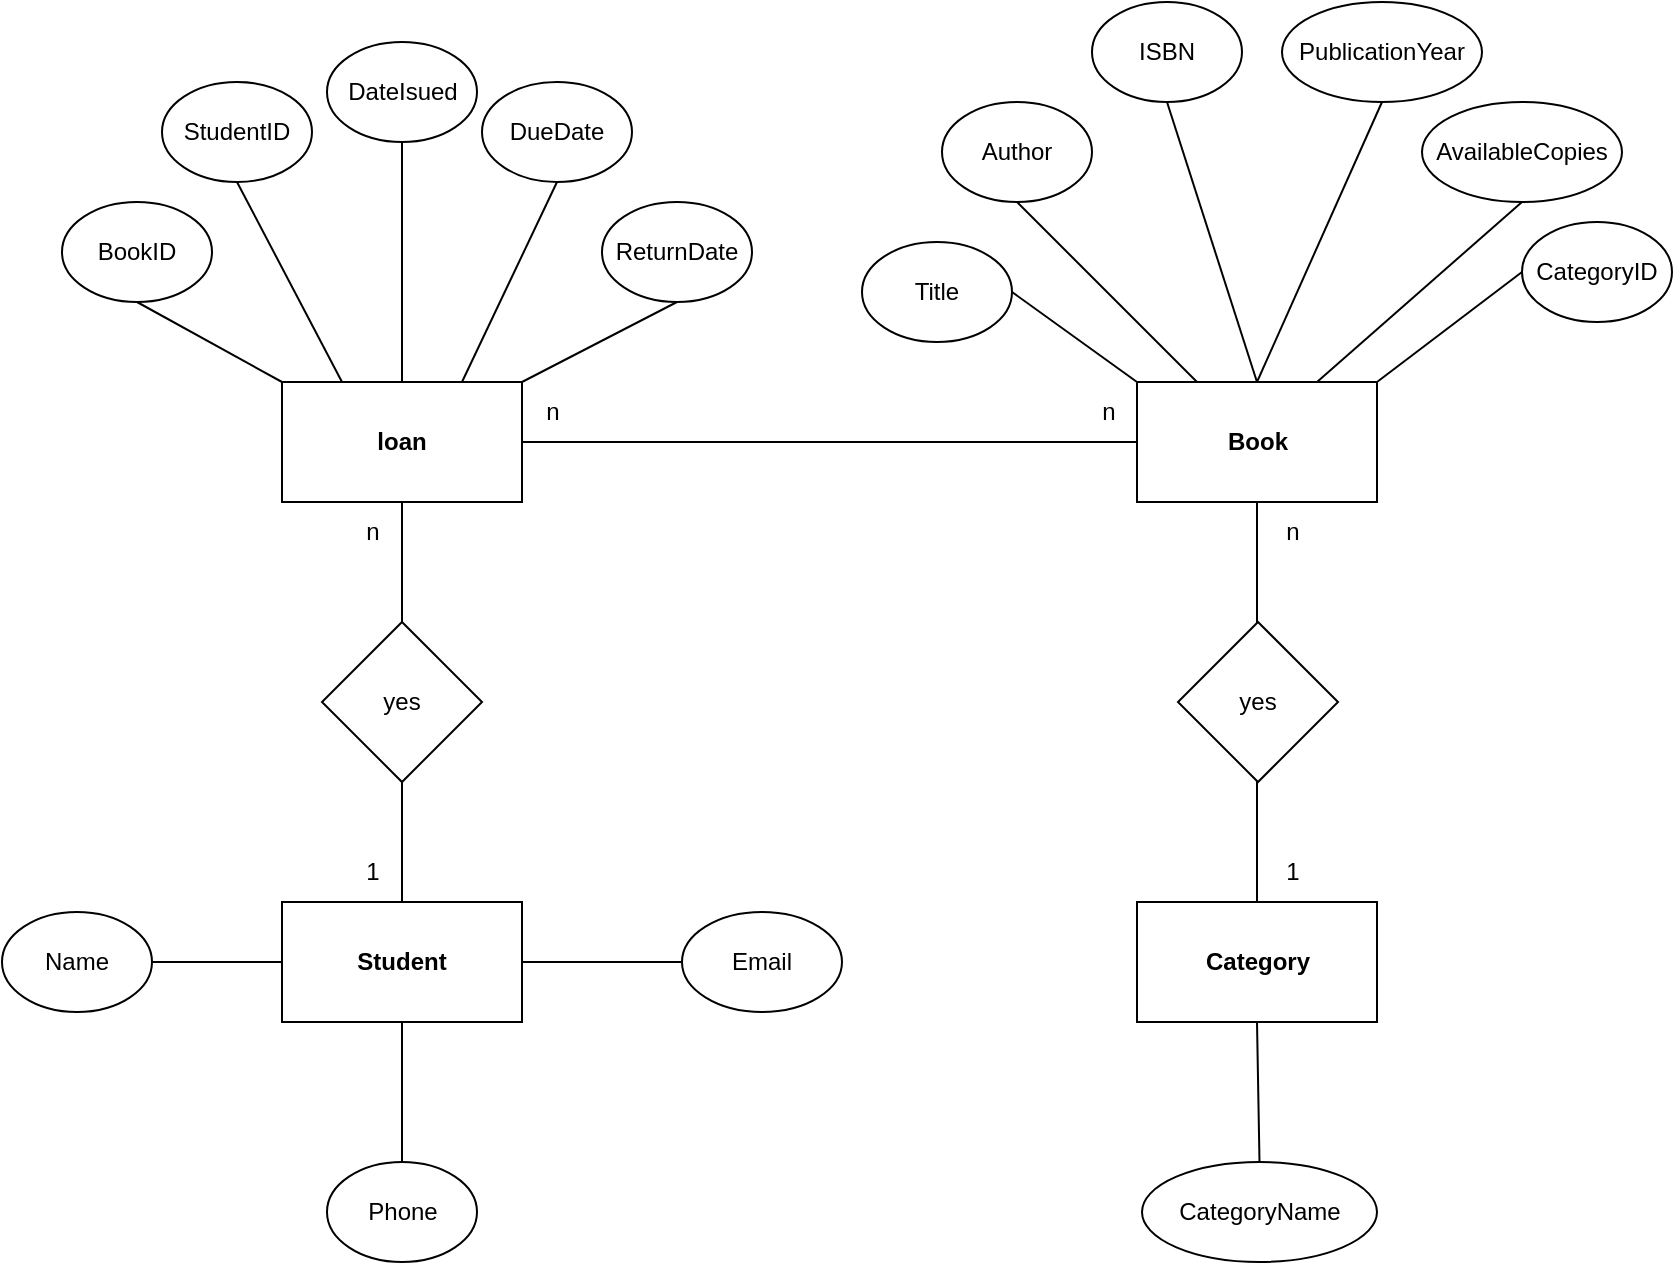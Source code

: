 <mxfile version="24.2.5" type="github">
  <diagram name="Page-1" id="RP1NdXfE6iRAn4koSq_j">
    <mxGraphModel dx="2186" dy="1859" grid="1" gridSize="10" guides="1" tooltips="1" connect="1" arrows="1" fold="1" page="1" pageScale="1" pageWidth="850" pageHeight="1100" math="0" shadow="0">
      <root>
        <mxCell id="0" />
        <mxCell id="1" parent="0" />
        <mxCell id="xlCA40LA6VJGT_oTadwf-1" value="Student" style="rounded=0;whiteSpace=wrap;html=1;fontStyle=1" vertex="1" parent="1">
          <mxGeometry y="380" width="120" height="60" as="geometry" />
        </mxCell>
        <mxCell id="xlCA40LA6VJGT_oTadwf-3" value="loan" style="rounded=0;whiteSpace=wrap;html=1;fontStyle=1" vertex="1" parent="1">
          <mxGeometry y="120" width="120" height="60" as="geometry" />
        </mxCell>
        <mxCell id="xlCA40LA6VJGT_oTadwf-4" value="Category" style="rounded=0;whiteSpace=wrap;html=1;fontStyle=1" vertex="1" parent="1">
          <mxGeometry x="427.5" y="380" width="120" height="60" as="geometry" />
        </mxCell>
        <mxCell id="xlCA40LA6VJGT_oTadwf-5" value="" style="endArrow=none;html=1;rounded=0;exitX=0.5;exitY=0;exitDx=0;exitDy=0;entryX=0.5;entryY=1;entryDx=0;entryDy=0;" edge="1" parent="1" source="xlCA40LA6VJGT_oTadwf-50" target="xlCA40LA6VJGT_oTadwf-3">
          <mxGeometry width="50" height="50" relative="1" as="geometry">
            <mxPoint x="230" y="320" as="sourcePoint" />
            <mxPoint x="280" y="270" as="targetPoint" />
          </mxGeometry>
        </mxCell>
        <mxCell id="xlCA40LA6VJGT_oTadwf-7" value="n" style="text;html=1;align=center;verticalAlign=middle;resizable=0;points=[];autosize=1;strokeColor=none;fillColor=none;" vertex="1" parent="1">
          <mxGeometry x="30" y="180" width="30" height="30" as="geometry" />
        </mxCell>
        <mxCell id="xlCA40LA6VJGT_oTadwf-11" value="n" style="text;html=1;align=center;verticalAlign=middle;resizable=0;points=[];autosize=1;strokeColor=none;fillColor=none;" vertex="1" parent="1">
          <mxGeometry x="120" y="120" width="30" height="30" as="geometry" />
        </mxCell>
        <mxCell id="xlCA40LA6VJGT_oTadwf-12" value="" style="endArrow=none;html=1;rounded=0;exitX=1;exitY=0.5;exitDx=0;exitDy=0;" edge="1" parent="1" source="xlCA40LA6VJGT_oTadwf-3" target="xlCA40LA6VJGT_oTadwf-2">
          <mxGeometry width="50" height="50" relative="1" as="geometry">
            <mxPoint x="400" y="150" as="sourcePoint" />
            <mxPoint x="580" y="150" as="targetPoint" />
          </mxGeometry>
        </mxCell>
        <mxCell id="xlCA40LA6VJGT_oTadwf-2" value="Book" style="rounded=0;whiteSpace=wrap;html=1;fontStyle=1" vertex="1" parent="1">
          <mxGeometry x="427.5" y="120" width="120" height="60" as="geometry" />
        </mxCell>
        <mxCell id="xlCA40LA6VJGT_oTadwf-13" value="" style="endArrow=none;html=1;rounded=0;exitX=0.5;exitY=1;exitDx=0;exitDy=0;entryX=0.5;entryY=0;entryDx=0;entryDy=0;" edge="1" parent="1" source="xlCA40LA6VJGT_oTadwf-2" target="xlCA40LA6VJGT_oTadwf-4">
          <mxGeometry width="50" height="50" relative="1" as="geometry">
            <mxPoint x="510" y="210" as="sourcePoint" />
            <mxPoint x="580" y="320" as="targetPoint" />
            <Array as="points" />
          </mxGeometry>
        </mxCell>
        <mxCell id="xlCA40LA6VJGT_oTadwf-14" value="n" style="text;html=1;align=center;verticalAlign=middle;resizable=0;points=[];autosize=1;strokeColor=none;fillColor=none;" vertex="1" parent="1">
          <mxGeometry x="397.5" y="120" width="30" height="30" as="geometry" />
        </mxCell>
        <mxCell id="xlCA40LA6VJGT_oTadwf-15" value="1" style="text;html=1;align=center;verticalAlign=middle;resizable=0;points=[];autosize=1;strokeColor=none;fillColor=none;" vertex="1" parent="1">
          <mxGeometry x="490" y="350" width="30" height="30" as="geometry" />
        </mxCell>
        <mxCell id="xlCA40LA6VJGT_oTadwf-16" value="n" style="text;html=1;align=center;verticalAlign=middle;resizable=0;points=[];autosize=1;strokeColor=none;fillColor=none;" vertex="1" parent="1">
          <mxGeometry x="490" y="180" width="30" height="30" as="geometry" />
        </mxCell>
        <mxCell id="xlCA40LA6VJGT_oTadwf-17" value="Name" style="ellipse;whiteSpace=wrap;html=1;" vertex="1" parent="1">
          <mxGeometry x="-140" y="385" width="75" height="50" as="geometry" />
        </mxCell>
        <mxCell id="xlCA40LA6VJGT_oTadwf-19" value="Email" style="ellipse;whiteSpace=wrap;html=1;" vertex="1" parent="1">
          <mxGeometry x="200" y="385" width="80" height="50" as="geometry" />
        </mxCell>
        <mxCell id="xlCA40LA6VJGT_oTadwf-20" value="Phone" style="ellipse;whiteSpace=wrap;html=1;" vertex="1" parent="1">
          <mxGeometry x="22.5" y="510" width="75" height="50" as="geometry" />
        </mxCell>
        <mxCell id="xlCA40LA6VJGT_oTadwf-21" value="" style="endArrow=none;html=1;rounded=0;entryX=0.5;entryY=0;entryDx=0;entryDy=0;exitX=0.5;exitY=1;exitDx=0;exitDy=0;" edge="1" parent="1" source="xlCA40LA6VJGT_oTadwf-1" target="xlCA40LA6VJGT_oTadwf-20">
          <mxGeometry width="50" height="50" relative="1" as="geometry">
            <mxPoint x="57.5" y="460" as="sourcePoint" />
            <mxPoint x="337.5" y="610" as="targetPoint" />
          </mxGeometry>
        </mxCell>
        <mxCell id="xlCA40LA6VJGT_oTadwf-22" value="" style="endArrow=none;html=1;rounded=0;exitX=1;exitY=0.5;exitDx=0;exitDy=0;entryX=0;entryY=0.5;entryDx=0;entryDy=0;" edge="1" parent="1" source="xlCA40LA6VJGT_oTadwf-17" target="xlCA40LA6VJGT_oTadwf-1">
          <mxGeometry width="50" height="50" relative="1" as="geometry">
            <mxPoint x="-15" y="70" as="sourcePoint" />
            <mxPoint x="35" y="20" as="targetPoint" />
          </mxGeometry>
        </mxCell>
        <mxCell id="xlCA40LA6VJGT_oTadwf-23" value="" style="endArrow=none;html=1;rounded=0;entryX=0;entryY=0.5;entryDx=0;entryDy=0;exitX=1;exitY=0.5;exitDx=0;exitDy=0;" edge="1" parent="1" source="xlCA40LA6VJGT_oTadwf-1" target="xlCA40LA6VJGT_oTadwf-19">
          <mxGeometry width="50" height="50" relative="1" as="geometry">
            <mxPoint x="110" y="480" as="sourcePoint" />
            <mxPoint x="80" y="90" as="targetPoint" />
            <Array as="points" />
          </mxGeometry>
        </mxCell>
        <mxCell id="xlCA40LA6VJGT_oTadwf-25" value="BookID" style="ellipse;whiteSpace=wrap;html=1;" vertex="1" parent="1">
          <mxGeometry x="-110" y="30" width="75" height="50" as="geometry" />
        </mxCell>
        <mxCell id="xlCA40LA6VJGT_oTadwf-26" value="StudentID" style="ellipse;whiteSpace=wrap;html=1;" vertex="1" parent="1">
          <mxGeometry x="-60" y="-30" width="75" height="50" as="geometry" />
        </mxCell>
        <mxCell id="xlCA40LA6VJGT_oTadwf-27" value="DueDate" style="ellipse;whiteSpace=wrap;html=1;" vertex="1" parent="1">
          <mxGeometry x="100" y="-30" width="75" height="50" as="geometry" />
        </mxCell>
        <mxCell id="xlCA40LA6VJGT_oTadwf-28" value="ReturnDate" style="ellipse;whiteSpace=wrap;html=1;" vertex="1" parent="1">
          <mxGeometry x="160" y="30" width="75" height="50" as="geometry" />
        </mxCell>
        <mxCell id="xlCA40LA6VJGT_oTadwf-29" value="DateIsued" style="ellipse;whiteSpace=wrap;html=1;" vertex="1" parent="1">
          <mxGeometry x="22.5" y="-50" width="75" height="50" as="geometry" />
        </mxCell>
        <mxCell id="xlCA40LA6VJGT_oTadwf-30" value="" style="endArrow=none;html=1;rounded=0;entryX=0.5;entryY=1;entryDx=0;entryDy=0;exitX=0;exitY=0;exitDx=0;exitDy=0;" edge="1" parent="1" source="xlCA40LA6VJGT_oTadwf-3" target="xlCA40LA6VJGT_oTadwf-25">
          <mxGeometry width="50" height="50" relative="1" as="geometry">
            <mxPoint x="200" y="230" as="sourcePoint" />
            <mxPoint x="250" y="180" as="targetPoint" />
          </mxGeometry>
        </mxCell>
        <mxCell id="xlCA40LA6VJGT_oTadwf-31" value="" style="endArrow=none;html=1;rounded=0;entryX=0.5;entryY=1;entryDx=0;entryDy=0;exitX=1;exitY=0;exitDx=0;exitDy=0;" edge="1" parent="1" source="xlCA40LA6VJGT_oTadwf-3" target="xlCA40LA6VJGT_oTadwf-28">
          <mxGeometry width="50" height="50" relative="1" as="geometry">
            <mxPoint x="200" y="230" as="sourcePoint" />
            <mxPoint x="250" y="180" as="targetPoint" />
          </mxGeometry>
        </mxCell>
        <mxCell id="xlCA40LA6VJGT_oTadwf-32" value="" style="endArrow=none;html=1;rounded=0;entryX=0.5;entryY=1;entryDx=0;entryDy=0;exitX=0.25;exitY=0;exitDx=0;exitDy=0;" edge="1" parent="1" source="xlCA40LA6VJGT_oTadwf-3" target="xlCA40LA6VJGT_oTadwf-26">
          <mxGeometry width="50" height="50" relative="1" as="geometry">
            <mxPoint x="200" y="230" as="sourcePoint" />
            <mxPoint x="250" y="180" as="targetPoint" />
          </mxGeometry>
        </mxCell>
        <mxCell id="xlCA40LA6VJGT_oTadwf-33" value="" style="endArrow=none;html=1;rounded=0;entryX=0.5;entryY=1;entryDx=0;entryDy=0;exitX=0.75;exitY=0;exitDx=0;exitDy=0;" edge="1" parent="1" source="xlCA40LA6VJGT_oTadwf-3" target="xlCA40LA6VJGT_oTadwf-27">
          <mxGeometry width="50" height="50" relative="1" as="geometry">
            <mxPoint x="200" y="230" as="sourcePoint" />
            <mxPoint x="250" y="180" as="targetPoint" />
          </mxGeometry>
        </mxCell>
        <mxCell id="xlCA40LA6VJGT_oTadwf-34" value="" style="endArrow=none;html=1;rounded=0;entryX=0.5;entryY=1;entryDx=0;entryDy=0;" edge="1" parent="1" source="xlCA40LA6VJGT_oTadwf-3" target="xlCA40LA6VJGT_oTadwf-29">
          <mxGeometry width="50" height="50" relative="1" as="geometry">
            <mxPoint x="200" y="230" as="sourcePoint" />
            <mxPoint x="250" y="180" as="targetPoint" />
          </mxGeometry>
        </mxCell>
        <mxCell id="xlCA40LA6VJGT_oTadwf-35" value="Title" style="ellipse;whiteSpace=wrap;html=1;" vertex="1" parent="1">
          <mxGeometry x="290" y="50" width="75" height="50" as="geometry" />
        </mxCell>
        <mxCell id="xlCA40LA6VJGT_oTadwf-36" value="Author" style="ellipse;whiteSpace=wrap;html=1;" vertex="1" parent="1">
          <mxGeometry x="330" y="-20" width="75" height="50" as="geometry" />
        </mxCell>
        <mxCell id="xlCA40LA6VJGT_oTadwf-37" value="ISBN" style="ellipse;whiteSpace=wrap;html=1;" vertex="1" parent="1">
          <mxGeometry x="405" y="-70" width="75" height="50" as="geometry" />
        </mxCell>
        <mxCell id="xlCA40LA6VJGT_oTadwf-38" value="PublicationYear" style="ellipse;whiteSpace=wrap;html=1;" vertex="1" parent="1">
          <mxGeometry x="500" y="-70" width="100" height="50" as="geometry" />
        </mxCell>
        <mxCell id="xlCA40LA6VJGT_oTadwf-39" value="AvailableCopies" style="ellipse;whiteSpace=wrap;html=1;" vertex="1" parent="1">
          <mxGeometry x="570" y="-20" width="100" height="50" as="geometry" />
        </mxCell>
        <mxCell id="xlCA40LA6VJGT_oTadwf-40" value="CategoryID" style="ellipse;whiteSpace=wrap;html=1;" vertex="1" parent="1">
          <mxGeometry x="620" y="40" width="75" height="50" as="geometry" />
        </mxCell>
        <mxCell id="xlCA40LA6VJGT_oTadwf-41" value="" style="endArrow=none;html=1;rounded=0;exitX=1;exitY=0.5;exitDx=0;exitDy=0;entryX=0;entryY=0;entryDx=0;entryDy=0;" edge="1" parent="1" source="xlCA40LA6VJGT_oTadwf-35" target="xlCA40LA6VJGT_oTadwf-2">
          <mxGeometry width="50" height="50" relative="1" as="geometry">
            <mxPoint x="375" y="90" as="sourcePoint" />
            <mxPoint x="440" y="80" as="targetPoint" />
          </mxGeometry>
        </mxCell>
        <mxCell id="xlCA40LA6VJGT_oTadwf-42" value="" style="endArrow=none;html=1;rounded=0;entryX=0.5;entryY=1;entryDx=0;entryDy=0;exitX=0.25;exitY=0;exitDx=0;exitDy=0;" edge="1" parent="1" source="xlCA40LA6VJGT_oTadwf-2" target="xlCA40LA6VJGT_oTadwf-36">
          <mxGeometry width="50" height="50" relative="1" as="geometry">
            <mxPoint x="350" y="80" as="sourcePoint" />
            <mxPoint x="400" y="30" as="targetPoint" />
          </mxGeometry>
        </mxCell>
        <mxCell id="xlCA40LA6VJGT_oTadwf-43" value="" style="endArrow=none;html=1;rounded=0;entryX=0.5;entryY=1;entryDx=0;entryDy=0;exitX=0.5;exitY=0;exitDx=0;exitDy=0;" edge="1" parent="1" source="xlCA40LA6VJGT_oTadwf-2" target="xlCA40LA6VJGT_oTadwf-37">
          <mxGeometry width="50" height="50" relative="1" as="geometry">
            <mxPoint x="350" y="80" as="sourcePoint" />
            <mxPoint x="400" y="30" as="targetPoint" />
          </mxGeometry>
        </mxCell>
        <mxCell id="xlCA40LA6VJGT_oTadwf-44" value="" style="endArrow=none;html=1;rounded=0;entryX=0.5;entryY=1;entryDx=0;entryDy=0;exitX=0.5;exitY=0;exitDx=0;exitDy=0;" edge="1" parent="1" source="xlCA40LA6VJGT_oTadwf-2" target="xlCA40LA6VJGT_oTadwf-38">
          <mxGeometry width="50" height="50" relative="1" as="geometry">
            <mxPoint x="530" y="60" as="sourcePoint" />
            <mxPoint x="580" y="10" as="targetPoint" />
          </mxGeometry>
        </mxCell>
        <mxCell id="xlCA40LA6VJGT_oTadwf-45" value="" style="endArrow=none;html=1;rounded=0;entryX=0.5;entryY=1;entryDx=0;entryDy=0;exitX=0.75;exitY=0;exitDx=0;exitDy=0;" edge="1" parent="1" source="xlCA40LA6VJGT_oTadwf-2" target="xlCA40LA6VJGT_oTadwf-39">
          <mxGeometry width="50" height="50" relative="1" as="geometry">
            <mxPoint x="350" y="80" as="sourcePoint" />
            <mxPoint x="400" y="30" as="targetPoint" />
          </mxGeometry>
        </mxCell>
        <mxCell id="xlCA40LA6VJGT_oTadwf-46" value="" style="endArrow=none;html=1;rounded=0;entryX=0;entryY=0.5;entryDx=0;entryDy=0;exitX=1;exitY=0;exitDx=0;exitDy=0;" edge="1" parent="1" source="xlCA40LA6VJGT_oTadwf-2" target="xlCA40LA6VJGT_oTadwf-40">
          <mxGeometry width="50" height="50" relative="1" as="geometry">
            <mxPoint x="350" y="80" as="sourcePoint" />
            <mxPoint x="400" y="30" as="targetPoint" />
          </mxGeometry>
        </mxCell>
        <mxCell id="xlCA40LA6VJGT_oTadwf-48" value="CategoryName" style="ellipse;whiteSpace=wrap;html=1;" vertex="1" parent="1">
          <mxGeometry x="430" y="510" width="117.5" height="50" as="geometry" />
        </mxCell>
        <mxCell id="xlCA40LA6VJGT_oTadwf-49" value="" style="endArrow=none;html=1;rounded=0;entryX=0.5;entryY=0;entryDx=0;entryDy=0;exitX=0.5;exitY=1;exitDx=0;exitDy=0;" edge="1" parent="1" source="xlCA40LA6VJGT_oTadwf-4" target="xlCA40LA6VJGT_oTadwf-48">
          <mxGeometry width="50" height="50" relative="1" as="geometry">
            <mxPoint x="740" y="320" as="sourcePoint" />
            <mxPoint x="800" y="60" as="targetPoint" />
          </mxGeometry>
        </mxCell>
        <mxCell id="xlCA40LA6VJGT_oTadwf-51" value="" style="endArrow=none;html=1;rounded=0;entryX=0.5;entryY=1;entryDx=0;entryDy=0;" edge="1" parent="1" target="xlCA40LA6VJGT_oTadwf-50">
          <mxGeometry width="50" height="50" relative="1" as="geometry">
            <mxPoint x="60" y="380" as="sourcePoint" />
            <mxPoint y="150" as="targetPoint" />
          </mxGeometry>
        </mxCell>
        <mxCell id="xlCA40LA6VJGT_oTadwf-50" value="yes" style="rhombus;whiteSpace=wrap;html=1;" vertex="1" parent="1">
          <mxGeometry x="20" y="240" width="80" height="80" as="geometry" />
        </mxCell>
        <mxCell id="xlCA40LA6VJGT_oTadwf-52" style="edgeStyle=orthogonalEdgeStyle;rounded=0;orthogonalLoop=1;jettySize=auto;html=1;exitX=0.5;exitY=1;exitDx=0;exitDy=0;" edge="1" parent="1" source="xlCA40LA6VJGT_oTadwf-1" target="xlCA40LA6VJGT_oTadwf-1">
          <mxGeometry relative="1" as="geometry" />
        </mxCell>
        <mxCell id="xlCA40LA6VJGT_oTadwf-53" value="" style="endArrow=none;html=1;rounded=0;exitX=0.5;exitY=0;exitDx=0;exitDy=0;entryX=0.5;entryY=1;entryDx=0;entryDy=0;" edge="1" parent="1" source="xlCA40LA6VJGT_oTadwf-1" target="xlCA40LA6VJGT_oTadwf-6">
          <mxGeometry width="50" height="50" relative="1" as="geometry">
            <mxPoint x="60" y="380" as="sourcePoint" />
            <mxPoint x="60" y="320" as="targetPoint" />
          </mxGeometry>
        </mxCell>
        <mxCell id="xlCA40LA6VJGT_oTadwf-6" value="1" style="text;html=1;align=center;verticalAlign=middle;resizable=0;points=[];autosize=1;strokeColor=none;fillColor=none;" vertex="1" parent="1">
          <mxGeometry x="30" y="350" width="30" height="30" as="geometry" />
        </mxCell>
        <mxCell id="xlCA40LA6VJGT_oTadwf-54" value="yes" style="rhombus;whiteSpace=wrap;html=1;" vertex="1" parent="1">
          <mxGeometry x="448" y="240" width="80" height="80" as="geometry" />
        </mxCell>
      </root>
    </mxGraphModel>
  </diagram>
</mxfile>
